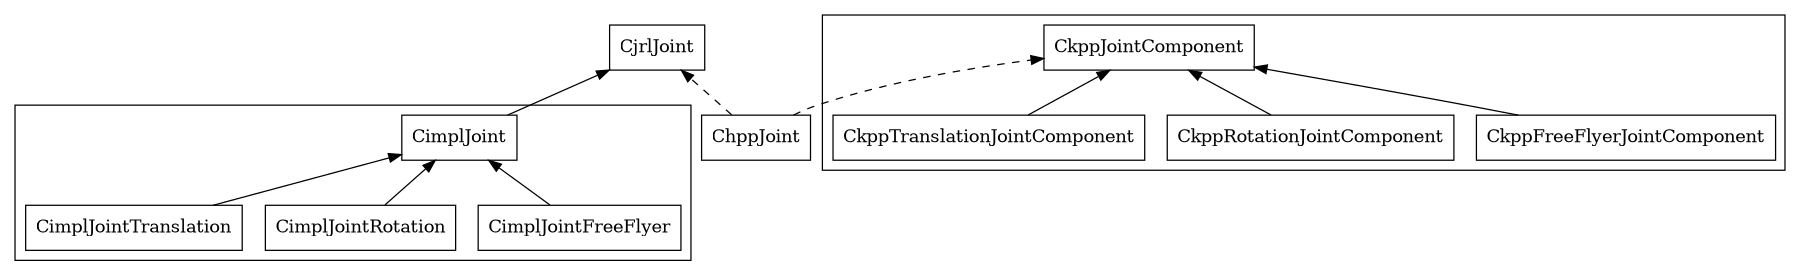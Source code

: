 digraph CD  {
	size = "12,15"
	rankdir = BT
	compound=true

	ChppJoint [shape = box]

	CjrlJoint [shape = box] 
	subgraph cluster0 {
		CimplJoint [shape = box] 
		CimplJointFreeFlyer [shape = box] 
		CimplJointRotation [shape = box]
		CimplJointTranslation [shape = box]
	}
	subgraph cluster1 {
		CkppFreeFlyerJointComponent [shape = box]
		CkppRotationJointComponent [shape = box]
		CkppTranslationJointComponent [shape = box]
		CkppJointComponent [shape = box]
	}

	ChppJoint -> CjrlJoint [style=dashed]
	CimplJoint -> CjrlJoint
	ChppJoint -> CkppJointComponent [style = dashed]
	CimplJointFreeFlyer -> CimplJoint
	CimplJointRotation -> CimplJoint
	CimplJointTranslation -> CimplJoint
	CkppFreeFlyerJointComponent -> CkppJointComponent
	CkppRotationJointComponent -> CkppJointComponent
	CkppTranslationJointComponent -> CkppJointComponent
}


